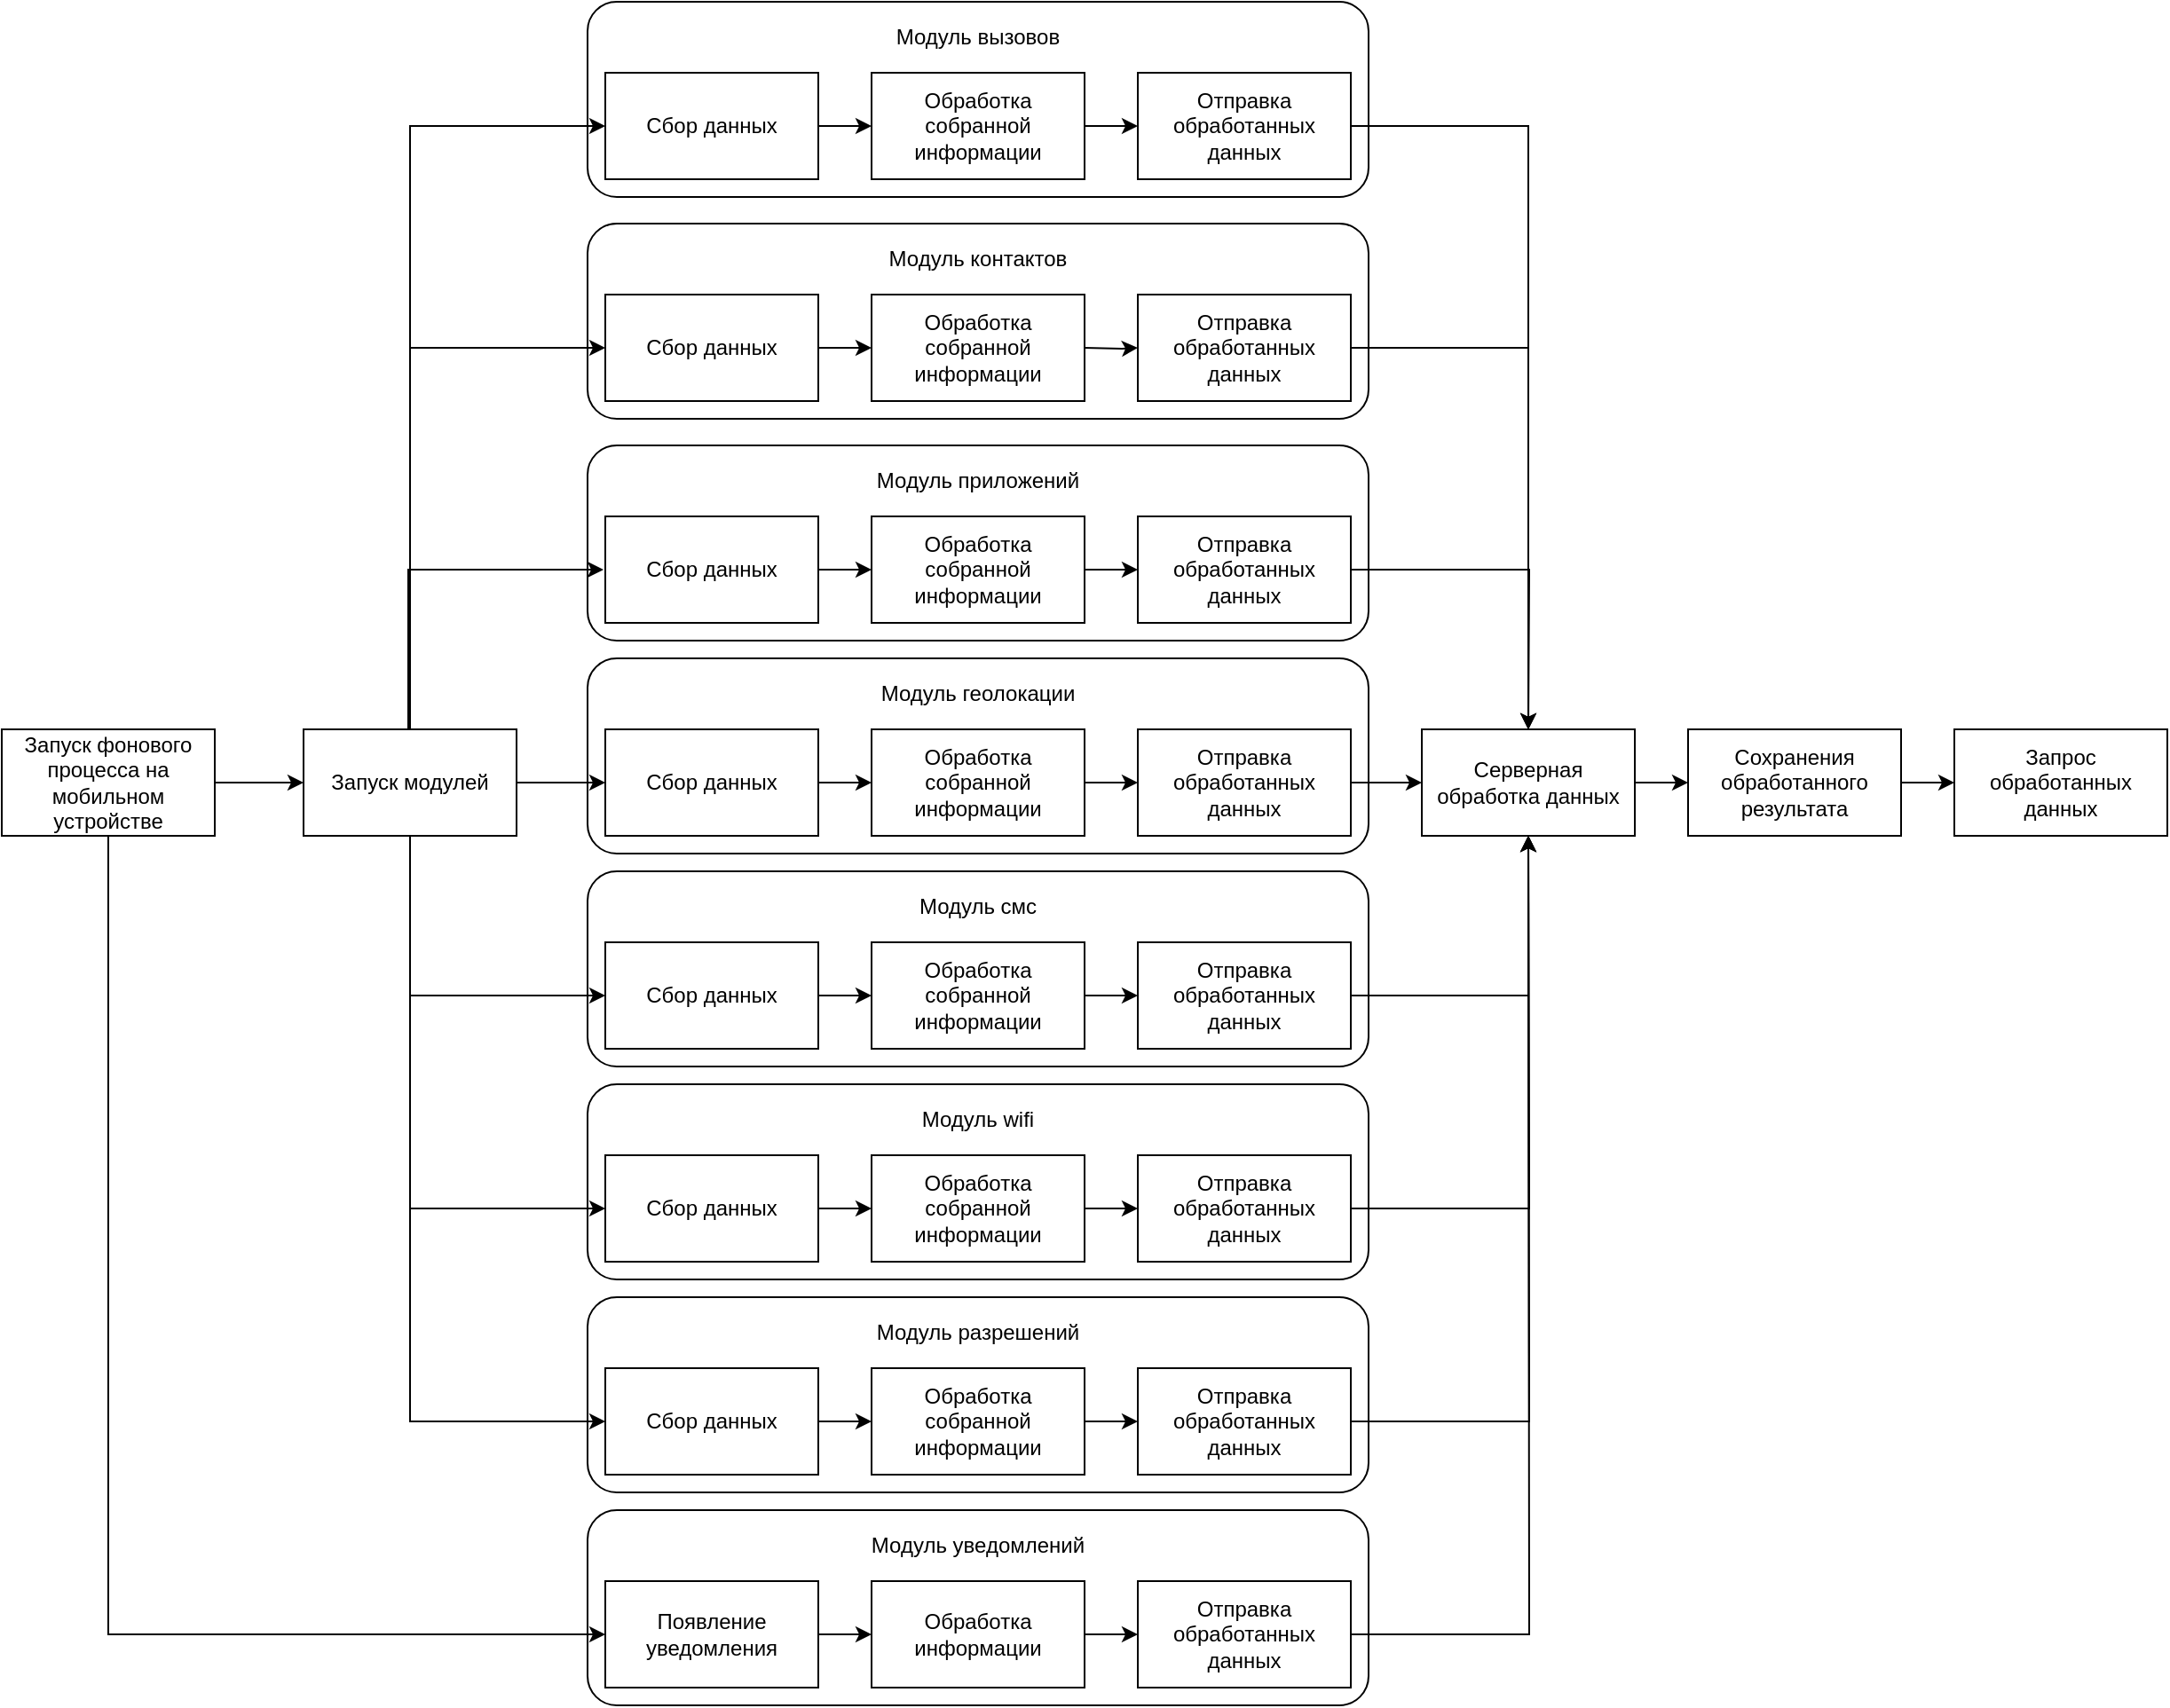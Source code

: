 <mxfile version="14.1.9" type="device"><diagram id="mnSUJkDrzFlQSvX6eg_O" name="Page-1"><mxGraphModel dx="2664" dy="875" grid="1" gridSize="10" guides="1" tooltips="1" connect="1" arrows="1" fold="1" page="1" pageScale="1" pageWidth="827" pageHeight="1169" math="0" shadow="0"><root><mxCell id="0"/><mxCell id="1" parent="0"/><mxCell id="_tsb7AVyKGkSQwB7FCr1-12" value="" style="rounded=1;whiteSpace=wrap;html=1;" vertex="1" parent="1"><mxGeometry x="50" y="300" width="440" height="110" as="geometry"/></mxCell><mxCell id="_tsb7AVyKGkSQwB7FCr1-74" value="" style="edgeStyle=orthogonalEdgeStyle;rounded=0;orthogonalLoop=1;jettySize=auto;html=1;" edge="1" parent="1" source="_tsb7AVyKGkSQwB7FCr1-1" target="_tsb7AVyKGkSQwB7FCr1-71"><mxGeometry relative="1" as="geometry"/></mxCell><mxCell id="_tsb7AVyKGkSQwB7FCr1-1" value="Запуск фонового процесса на мобильном устройстве" style="rounded=0;whiteSpace=wrap;html=1;" vertex="1" parent="1"><mxGeometry x="-280" y="460" width="120" height="60" as="geometry"/></mxCell><mxCell id="_tsb7AVyKGkSQwB7FCr1-2" value="Сбор данных" style="rounded=0;whiteSpace=wrap;html=1;" vertex="1" parent="1"><mxGeometry x="60" y="340" width="120" height="60" as="geometry"/></mxCell><mxCell id="_tsb7AVyKGkSQwB7FCr1-11" value="" style="edgeStyle=orthogonalEdgeStyle;rounded=0;orthogonalLoop=1;jettySize=auto;html=1;" edge="1" parent="1" source="_tsb7AVyKGkSQwB7FCr1-3" target="_tsb7AVyKGkSQwB7FCr1-4"><mxGeometry relative="1" as="geometry"/></mxCell><mxCell id="_tsb7AVyKGkSQwB7FCr1-3" value="Обработка собранной информации" style="rounded=0;whiteSpace=wrap;html=1;" vertex="1" parent="1"><mxGeometry x="210" y="340" width="120" height="60" as="geometry"/></mxCell><mxCell id="_tsb7AVyKGkSQwB7FCr1-89" style="edgeStyle=orthogonalEdgeStyle;rounded=0;orthogonalLoop=1;jettySize=auto;html=1;" edge="1" parent="1" source="_tsb7AVyKGkSQwB7FCr1-4"><mxGeometry relative="1" as="geometry"><mxPoint x="580" y="460" as="targetPoint"/></mxGeometry></mxCell><mxCell id="_tsb7AVyKGkSQwB7FCr1-4" value="Отправка обработанных данных" style="rounded=0;whiteSpace=wrap;html=1;" vertex="1" parent="1"><mxGeometry x="360" y="340" width="120" height="60" as="geometry"/></mxCell><mxCell id="_tsb7AVyKGkSQwB7FCr1-85" value="" style="edgeStyle=orthogonalEdgeStyle;rounded=0;orthogonalLoop=1;jettySize=auto;html=1;" edge="1" parent="1" source="_tsb7AVyKGkSQwB7FCr1-5" target="_tsb7AVyKGkSQwB7FCr1-6"><mxGeometry relative="1" as="geometry"/></mxCell><mxCell id="_tsb7AVyKGkSQwB7FCr1-5" value="Серверная обработка данных" style="rounded=0;whiteSpace=wrap;html=1;" vertex="1" parent="1"><mxGeometry x="520" y="460" width="120" height="60" as="geometry"/></mxCell><mxCell id="_tsb7AVyKGkSQwB7FCr1-86" value="" style="edgeStyle=orthogonalEdgeStyle;rounded=0;orthogonalLoop=1;jettySize=auto;html=1;" edge="1" parent="1" source="_tsb7AVyKGkSQwB7FCr1-6" target="_tsb7AVyKGkSQwB7FCr1-9"><mxGeometry relative="1" as="geometry"/></mxCell><mxCell id="_tsb7AVyKGkSQwB7FCr1-6" value="Сохранения обработанного результата" style="rounded=0;whiteSpace=wrap;html=1;" vertex="1" parent="1"><mxGeometry x="670" y="460" width="120" height="60" as="geometry"/></mxCell><mxCell id="_tsb7AVyKGkSQwB7FCr1-9" value="Запрос обработанных данных" style="rounded=0;whiteSpace=wrap;html=1;" vertex="1" parent="1"><mxGeometry x="820" y="460" width="120" height="60" as="geometry"/></mxCell><mxCell id="_tsb7AVyKGkSQwB7FCr1-10" value="" style="endArrow=classic;html=1;exitX=1;exitY=0.5;exitDx=0;exitDy=0;entryX=0;entryY=0.5;entryDx=0;entryDy=0;" edge="1" parent="1" source="_tsb7AVyKGkSQwB7FCr1-2" target="_tsb7AVyKGkSQwB7FCr1-3"><mxGeometry width="50" height="50" relative="1" as="geometry"><mxPoint x="220" y="440" as="sourcePoint"/><mxPoint x="270" y="390" as="targetPoint"/></mxGeometry></mxCell><mxCell id="_tsb7AVyKGkSQwB7FCr1-13" value="Модуль приложений" style="text;html=1;strokeColor=none;fillColor=none;align=center;verticalAlign=middle;whiteSpace=wrap;rounded=0;" vertex="1" parent="1"><mxGeometry x="200" y="310" width="140" height="20" as="geometry"/></mxCell><mxCell id="_tsb7AVyKGkSQwB7FCr1-14" value="" style="rounded=1;whiteSpace=wrap;html=1;" vertex="1" parent="1"><mxGeometry x="50" y="50" width="440" height="110" as="geometry"/></mxCell><mxCell id="_tsb7AVyKGkSQwB7FCr1-15" value="Сбор данных" style="rounded=0;whiteSpace=wrap;html=1;" vertex="1" parent="1"><mxGeometry x="60" y="90" width="120" height="60" as="geometry"/></mxCell><mxCell id="_tsb7AVyKGkSQwB7FCr1-16" value="" style="edgeStyle=orthogonalEdgeStyle;rounded=0;orthogonalLoop=1;jettySize=auto;html=1;" edge="1" parent="1" source="_tsb7AVyKGkSQwB7FCr1-17" target="_tsb7AVyKGkSQwB7FCr1-18"><mxGeometry relative="1" as="geometry"/></mxCell><mxCell id="_tsb7AVyKGkSQwB7FCr1-17" value="Обработка собранной информации" style="rounded=0;whiteSpace=wrap;html=1;" vertex="1" parent="1"><mxGeometry x="210" y="90" width="120" height="60" as="geometry"/></mxCell><mxCell id="_tsb7AVyKGkSQwB7FCr1-87" style="edgeStyle=orthogonalEdgeStyle;rounded=0;orthogonalLoop=1;jettySize=auto;html=1;entryX=0.5;entryY=0;entryDx=0;entryDy=0;" edge="1" parent="1" source="_tsb7AVyKGkSQwB7FCr1-18" target="_tsb7AVyKGkSQwB7FCr1-5"><mxGeometry relative="1" as="geometry"/></mxCell><mxCell id="_tsb7AVyKGkSQwB7FCr1-18" value="Отправка обработанных данных" style="rounded=0;whiteSpace=wrap;html=1;" vertex="1" parent="1"><mxGeometry x="360" y="90" width="120" height="60" as="geometry"/></mxCell><mxCell id="_tsb7AVyKGkSQwB7FCr1-19" value="" style="endArrow=classic;html=1;exitX=1;exitY=0.5;exitDx=0;exitDy=0;entryX=0;entryY=0.5;entryDx=0;entryDy=0;" edge="1" parent="1" source="_tsb7AVyKGkSQwB7FCr1-15" target="_tsb7AVyKGkSQwB7FCr1-17"><mxGeometry width="50" height="50" relative="1" as="geometry"><mxPoint x="220" y="190" as="sourcePoint"/><mxPoint x="270" y="140" as="targetPoint"/></mxGeometry></mxCell><mxCell id="_tsb7AVyKGkSQwB7FCr1-20" value="Модуль вызовов" style="text;html=1;strokeColor=none;fillColor=none;align=center;verticalAlign=middle;whiteSpace=wrap;rounded=0;" vertex="1" parent="1"><mxGeometry x="200" y="60" width="140" height="20" as="geometry"/></mxCell><mxCell id="_tsb7AVyKGkSQwB7FCr1-29" value="" style="rounded=1;whiteSpace=wrap;html=1;" vertex="1" parent="1"><mxGeometry x="50" y="175" width="440" height="110" as="geometry"/></mxCell><mxCell id="_tsb7AVyKGkSQwB7FCr1-30" value="Сбор данных" style="rounded=0;whiteSpace=wrap;html=1;" vertex="1" parent="1"><mxGeometry x="60" y="215" width="120" height="60" as="geometry"/></mxCell><mxCell id="_tsb7AVyKGkSQwB7FCr1-31" value="" style="edgeStyle=orthogonalEdgeStyle;rounded=0;orthogonalLoop=1;jettySize=auto;html=1;" edge="1" parent="1" target="_tsb7AVyKGkSQwB7FCr1-33"><mxGeometry relative="1" as="geometry"><mxPoint x="330" y="245" as="sourcePoint"/></mxGeometry></mxCell><mxCell id="_tsb7AVyKGkSQwB7FCr1-32" value="Обработка собранной информации" style="rounded=0;whiteSpace=wrap;html=1;" vertex="1" parent="1"><mxGeometry x="210" y="215" width="120" height="60" as="geometry"/></mxCell><mxCell id="_tsb7AVyKGkSQwB7FCr1-88" style="edgeStyle=orthogonalEdgeStyle;rounded=0;orthogonalLoop=1;jettySize=auto;html=1;entryX=0.5;entryY=0;entryDx=0;entryDy=0;" edge="1" parent="1" source="_tsb7AVyKGkSQwB7FCr1-33" target="_tsb7AVyKGkSQwB7FCr1-5"><mxGeometry relative="1" as="geometry"/></mxCell><mxCell id="_tsb7AVyKGkSQwB7FCr1-33" value="Отправка обработанных данных" style="rounded=0;whiteSpace=wrap;html=1;" vertex="1" parent="1"><mxGeometry x="360" y="215" width="120" height="60" as="geometry"/></mxCell><mxCell id="_tsb7AVyKGkSQwB7FCr1-34" value="" style="endArrow=classic;html=1;exitX=1;exitY=0.5;exitDx=0;exitDy=0;entryX=0;entryY=0.5;entryDx=0;entryDy=0;" edge="1" parent="1" source="_tsb7AVyKGkSQwB7FCr1-30"><mxGeometry width="50" height="50" relative="1" as="geometry"><mxPoint x="220" y="315" as="sourcePoint"/><mxPoint x="210" y="245" as="targetPoint"/></mxGeometry></mxCell><mxCell id="_tsb7AVyKGkSQwB7FCr1-35" value="Модуль контактов" style="text;html=1;strokeColor=none;fillColor=none;align=center;verticalAlign=middle;whiteSpace=wrap;rounded=0;" vertex="1" parent="1"><mxGeometry x="200" y="185" width="140" height="20" as="geometry"/></mxCell><mxCell id="_tsb7AVyKGkSQwB7FCr1-36" value="" style="rounded=1;whiteSpace=wrap;html=1;" vertex="1" parent="1"><mxGeometry x="50" y="420" width="440" height="110" as="geometry"/></mxCell><mxCell id="_tsb7AVyKGkSQwB7FCr1-37" value="Сбор данных" style="rounded=0;whiteSpace=wrap;html=1;" vertex="1" parent="1"><mxGeometry x="60" y="460" width="120" height="60" as="geometry"/></mxCell><mxCell id="_tsb7AVyKGkSQwB7FCr1-38" value="" style="edgeStyle=orthogonalEdgeStyle;rounded=0;orthogonalLoop=1;jettySize=auto;html=1;" edge="1" parent="1" source="_tsb7AVyKGkSQwB7FCr1-39" target="_tsb7AVyKGkSQwB7FCr1-40"><mxGeometry relative="1" as="geometry"/></mxCell><mxCell id="_tsb7AVyKGkSQwB7FCr1-39" value="Обработка собранной информации" style="rounded=0;whiteSpace=wrap;html=1;" vertex="1" parent="1"><mxGeometry x="210" y="460" width="120" height="60" as="geometry"/></mxCell><mxCell id="_tsb7AVyKGkSQwB7FCr1-90" style="edgeStyle=orthogonalEdgeStyle;rounded=0;orthogonalLoop=1;jettySize=auto;html=1;exitX=1;exitY=0.5;exitDx=0;exitDy=0;" edge="1" parent="1" source="_tsb7AVyKGkSQwB7FCr1-40" target="_tsb7AVyKGkSQwB7FCr1-5"><mxGeometry relative="1" as="geometry"/></mxCell><mxCell id="_tsb7AVyKGkSQwB7FCr1-40" value="Отправка обработанных данных" style="rounded=0;whiteSpace=wrap;html=1;" vertex="1" parent="1"><mxGeometry x="360" y="460" width="120" height="60" as="geometry"/></mxCell><mxCell id="_tsb7AVyKGkSQwB7FCr1-41" value="" style="endArrow=classic;html=1;exitX=1;exitY=0.5;exitDx=0;exitDy=0;entryX=0;entryY=0.5;entryDx=0;entryDy=0;" edge="1" parent="1" source="_tsb7AVyKGkSQwB7FCr1-37" target="_tsb7AVyKGkSQwB7FCr1-39"><mxGeometry width="50" height="50" relative="1" as="geometry"><mxPoint x="220" y="560" as="sourcePoint"/><mxPoint x="270" y="510" as="targetPoint"/></mxGeometry></mxCell><mxCell id="_tsb7AVyKGkSQwB7FCr1-42" value="Модуль геолокации" style="text;html=1;strokeColor=none;fillColor=none;align=center;verticalAlign=middle;whiteSpace=wrap;rounded=0;" vertex="1" parent="1"><mxGeometry x="200" y="430" width="140" height="20" as="geometry"/></mxCell><mxCell id="_tsb7AVyKGkSQwB7FCr1-43" value="" style="rounded=1;whiteSpace=wrap;html=1;" vertex="1" parent="1"><mxGeometry x="50" y="540" width="440" height="110" as="geometry"/></mxCell><mxCell id="_tsb7AVyKGkSQwB7FCr1-44" value="Сбор данных" style="rounded=0;whiteSpace=wrap;html=1;" vertex="1" parent="1"><mxGeometry x="60" y="580" width="120" height="60" as="geometry"/></mxCell><mxCell id="_tsb7AVyKGkSQwB7FCr1-45" value="" style="edgeStyle=orthogonalEdgeStyle;rounded=0;orthogonalLoop=1;jettySize=auto;html=1;" edge="1" parent="1" source="_tsb7AVyKGkSQwB7FCr1-46" target="_tsb7AVyKGkSQwB7FCr1-47"><mxGeometry relative="1" as="geometry"/></mxCell><mxCell id="_tsb7AVyKGkSQwB7FCr1-46" value="Обработка собранной информации" style="rounded=0;whiteSpace=wrap;html=1;" vertex="1" parent="1"><mxGeometry x="210" y="580" width="120" height="60" as="geometry"/></mxCell><mxCell id="_tsb7AVyKGkSQwB7FCr1-91" style="edgeStyle=orthogonalEdgeStyle;rounded=0;orthogonalLoop=1;jettySize=auto;html=1;entryX=0.5;entryY=1;entryDx=0;entryDy=0;" edge="1" parent="1" source="_tsb7AVyKGkSQwB7FCr1-47" target="_tsb7AVyKGkSQwB7FCr1-5"><mxGeometry relative="1" as="geometry"/></mxCell><mxCell id="_tsb7AVyKGkSQwB7FCr1-47" value="Отправка обработанных данных" style="rounded=0;whiteSpace=wrap;html=1;" vertex="1" parent="1"><mxGeometry x="360" y="580" width="120" height="60" as="geometry"/></mxCell><mxCell id="_tsb7AVyKGkSQwB7FCr1-48" value="" style="endArrow=classic;html=1;exitX=1;exitY=0.5;exitDx=0;exitDy=0;entryX=0;entryY=0.5;entryDx=0;entryDy=0;" edge="1" parent="1" source="_tsb7AVyKGkSQwB7FCr1-44" target="_tsb7AVyKGkSQwB7FCr1-46"><mxGeometry width="50" height="50" relative="1" as="geometry"><mxPoint x="220" y="680" as="sourcePoint"/><mxPoint x="270" y="630" as="targetPoint"/></mxGeometry></mxCell><mxCell id="_tsb7AVyKGkSQwB7FCr1-49" value="Модуль смс" style="text;html=1;strokeColor=none;fillColor=none;align=center;verticalAlign=middle;whiteSpace=wrap;rounded=0;" vertex="1" parent="1"><mxGeometry x="200" y="550" width="140" height="20" as="geometry"/></mxCell><mxCell id="_tsb7AVyKGkSQwB7FCr1-50" value="" style="rounded=1;whiteSpace=wrap;html=1;" vertex="1" parent="1"><mxGeometry x="50" y="660" width="440" height="110" as="geometry"/></mxCell><mxCell id="_tsb7AVyKGkSQwB7FCr1-51" value="Сбор данных" style="rounded=0;whiteSpace=wrap;html=1;" vertex="1" parent="1"><mxGeometry x="60" y="700" width="120" height="60" as="geometry"/></mxCell><mxCell id="_tsb7AVyKGkSQwB7FCr1-52" value="" style="edgeStyle=orthogonalEdgeStyle;rounded=0;orthogonalLoop=1;jettySize=auto;html=1;" edge="1" parent="1" source="_tsb7AVyKGkSQwB7FCr1-53" target="_tsb7AVyKGkSQwB7FCr1-54"><mxGeometry relative="1" as="geometry"/></mxCell><mxCell id="_tsb7AVyKGkSQwB7FCr1-53" value="Обработка собранной информации" style="rounded=0;whiteSpace=wrap;html=1;" vertex="1" parent="1"><mxGeometry x="210" y="700" width="120" height="60" as="geometry"/></mxCell><mxCell id="_tsb7AVyKGkSQwB7FCr1-92" style="edgeStyle=orthogonalEdgeStyle;rounded=0;orthogonalLoop=1;jettySize=auto;html=1;" edge="1" parent="1" source="_tsb7AVyKGkSQwB7FCr1-54"><mxGeometry relative="1" as="geometry"><mxPoint x="580" y="520" as="targetPoint"/></mxGeometry></mxCell><mxCell id="_tsb7AVyKGkSQwB7FCr1-54" value="Отправка обработанных данных" style="rounded=0;whiteSpace=wrap;html=1;" vertex="1" parent="1"><mxGeometry x="360" y="700" width="120" height="60" as="geometry"/></mxCell><mxCell id="_tsb7AVyKGkSQwB7FCr1-55" value="" style="endArrow=classic;html=1;exitX=1;exitY=0.5;exitDx=0;exitDy=0;entryX=0;entryY=0.5;entryDx=0;entryDy=0;" edge="1" parent="1" source="_tsb7AVyKGkSQwB7FCr1-51" target="_tsb7AVyKGkSQwB7FCr1-53"><mxGeometry width="50" height="50" relative="1" as="geometry"><mxPoint x="220" y="800" as="sourcePoint"/><mxPoint x="270" y="750" as="targetPoint"/></mxGeometry></mxCell><mxCell id="_tsb7AVyKGkSQwB7FCr1-56" value="Модуль wifi" style="text;html=1;strokeColor=none;fillColor=none;align=center;verticalAlign=middle;whiteSpace=wrap;rounded=0;" vertex="1" parent="1"><mxGeometry x="200" y="670" width="140" height="20" as="geometry"/></mxCell><mxCell id="_tsb7AVyKGkSQwB7FCr1-57" value="" style="rounded=1;whiteSpace=wrap;html=1;" vertex="1" parent="1"><mxGeometry x="50" y="780" width="440" height="110" as="geometry"/></mxCell><mxCell id="_tsb7AVyKGkSQwB7FCr1-58" value="Сбор данных" style="rounded=0;whiteSpace=wrap;html=1;" vertex="1" parent="1"><mxGeometry x="60" y="820" width="120" height="60" as="geometry"/></mxCell><mxCell id="_tsb7AVyKGkSQwB7FCr1-59" value="" style="edgeStyle=orthogonalEdgeStyle;rounded=0;orthogonalLoop=1;jettySize=auto;html=1;" edge="1" parent="1" source="_tsb7AVyKGkSQwB7FCr1-60" target="_tsb7AVyKGkSQwB7FCr1-61"><mxGeometry relative="1" as="geometry"/></mxCell><mxCell id="_tsb7AVyKGkSQwB7FCr1-60" value="Обработка собранной информации" style="rounded=0;whiteSpace=wrap;html=1;" vertex="1" parent="1"><mxGeometry x="210" y="820" width="120" height="60" as="geometry"/></mxCell><mxCell id="_tsb7AVyKGkSQwB7FCr1-93" style="edgeStyle=orthogonalEdgeStyle;rounded=0;orthogonalLoop=1;jettySize=auto;html=1;" edge="1" parent="1" source="_tsb7AVyKGkSQwB7FCr1-61"><mxGeometry relative="1" as="geometry"><mxPoint x="580" y="520" as="targetPoint"/></mxGeometry></mxCell><mxCell id="_tsb7AVyKGkSQwB7FCr1-61" value="Отправка обработанных данных" style="rounded=0;whiteSpace=wrap;html=1;" vertex="1" parent="1"><mxGeometry x="360" y="820" width="120" height="60" as="geometry"/></mxCell><mxCell id="_tsb7AVyKGkSQwB7FCr1-62" value="" style="endArrow=classic;html=1;exitX=1;exitY=0.5;exitDx=0;exitDy=0;entryX=0;entryY=0.5;entryDx=0;entryDy=0;" edge="1" parent="1" source="_tsb7AVyKGkSQwB7FCr1-58" target="_tsb7AVyKGkSQwB7FCr1-60"><mxGeometry width="50" height="50" relative="1" as="geometry"><mxPoint x="220" y="920" as="sourcePoint"/><mxPoint x="270" y="870" as="targetPoint"/></mxGeometry></mxCell><mxCell id="_tsb7AVyKGkSQwB7FCr1-63" value="Модуль разрешений" style="text;html=1;strokeColor=none;fillColor=none;align=center;verticalAlign=middle;whiteSpace=wrap;rounded=0;" vertex="1" parent="1"><mxGeometry x="200" y="790" width="140" height="20" as="geometry"/></mxCell><mxCell id="_tsb7AVyKGkSQwB7FCr1-64" value="" style="rounded=1;whiteSpace=wrap;html=1;" vertex="1" parent="1"><mxGeometry x="50" y="900" width="440" height="110" as="geometry"/></mxCell><mxCell id="_tsb7AVyKGkSQwB7FCr1-65" value="Появление уведомления" style="rounded=0;whiteSpace=wrap;html=1;" vertex="1" parent="1"><mxGeometry x="60" y="940" width="120" height="60" as="geometry"/></mxCell><mxCell id="_tsb7AVyKGkSQwB7FCr1-66" value="" style="edgeStyle=orthogonalEdgeStyle;rounded=0;orthogonalLoop=1;jettySize=auto;html=1;" edge="1" parent="1" source="_tsb7AVyKGkSQwB7FCr1-67" target="_tsb7AVyKGkSQwB7FCr1-68"><mxGeometry relative="1" as="geometry"/></mxCell><mxCell id="_tsb7AVyKGkSQwB7FCr1-67" value="Обработка информации" style="rounded=0;whiteSpace=wrap;html=1;" vertex="1" parent="1"><mxGeometry x="210" y="940" width="120" height="60" as="geometry"/></mxCell><mxCell id="_tsb7AVyKGkSQwB7FCr1-94" style="edgeStyle=orthogonalEdgeStyle;rounded=0;orthogonalLoop=1;jettySize=auto;html=1;" edge="1" parent="1" source="_tsb7AVyKGkSQwB7FCr1-68"><mxGeometry relative="1" as="geometry"><mxPoint x="580" y="520" as="targetPoint"/></mxGeometry></mxCell><mxCell id="_tsb7AVyKGkSQwB7FCr1-68" value="Отправка обработанных данных" style="rounded=0;whiteSpace=wrap;html=1;" vertex="1" parent="1"><mxGeometry x="360" y="940" width="120" height="60" as="geometry"/></mxCell><mxCell id="_tsb7AVyKGkSQwB7FCr1-69" value="" style="endArrow=classic;html=1;exitX=1;exitY=0.5;exitDx=0;exitDy=0;entryX=0;entryY=0.5;entryDx=0;entryDy=0;" edge="1" parent="1" source="_tsb7AVyKGkSQwB7FCr1-65" target="_tsb7AVyKGkSQwB7FCr1-67"><mxGeometry width="50" height="50" relative="1" as="geometry"><mxPoint x="220" y="1040" as="sourcePoint"/><mxPoint x="270" y="990" as="targetPoint"/></mxGeometry></mxCell><mxCell id="_tsb7AVyKGkSQwB7FCr1-70" value="Модуль уведомлений" style="text;html=1;strokeColor=none;fillColor=none;align=center;verticalAlign=middle;whiteSpace=wrap;rounded=0;" vertex="1" parent="1"><mxGeometry x="200" y="910" width="140" height="20" as="geometry"/></mxCell><mxCell id="_tsb7AVyKGkSQwB7FCr1-75" style="edgeStyle=orthogonalEdgeStyle;rounded=0;orthogonalLoop=1;jettySize=auto;html=1;exitX=0.5;exitY=0;exitDx=0;exitDy=0;entryX=0;entryY=0.5;entryDx=0;entryDy=0;" edge="1" parent="1"><mxGeometry relative="1" as="geometry"><mxPoint x="-51" y="460" as="sourcePoint"/><mxPoint x="59" y="370" as="targetPoint"/><Array as="points"><mxPoint x="-51" y="370"/></Array></mxGeometry></mxCell><mxCell id="_tsb7AVyKGkSQwB7FCr1-76" style="edgeStyle=orthogonalEdgeStyle;rounded=0;orthogonalLoop=1;jettySize=auto;html=1;entryX=0;entryY=0.5;entryDx=0;entryDy=0;exitX=0.5;exitY=0;exitDx=0;exitDy=0;" edge="1" parent="1" source="_tsb7AVyKGkSQwB7FCr1-71" target="_tsb7AVyKGkSQwB7FCr1-15"><mxGeometry relative="1" as="geometry"/></mxCell><mxCell id="_tsb7AVyKGkSQwB7FCr1-77" style="edgeStyle=orthogonalEdgeStyle;rounded=0;orthogonalLoop=1;jettySize=auto;html=1;entryX=0;entryY=0.5;entryDx=0;entryDy=0;" edge="1" parent="1" source="_tsb7AVyKGkSQwB7FCr1-71" target="_tsb7AVyKGkSQwB7FCr1-30"><mxGeometry relative="1" as="geometry"><Array as="points"><mxPoint x="-50" y="245"/></Array></mxGeometry></mxCell><mxCell id="_tsb7AVyKGkSQwB7FCr1-78" style="edgeStyle=orthogonalEdgeStyle;rounded=0;orthogonalLoop=1;jettySize=auto;html=1;exitX=1;exitY=0.5;exitDx=0;exitDy=0;entryX=0;entryY=0.5;entryDx=0;entryDy=0;" edge="1" parent="1" source="_tsb7AVyKGkSQwB7FCr1-71" target="_tsb7AVyKGkSQwB7FCr1-37"><mxGeometry relative="1" as="geometry"/></mxCell><mxCell id="_tsb7AVyKGkSQwB7FCr1-79" style="edgeStyle=orthogonalEdgeStyle;rounded=0;orthogonalLoop=1;jettySize=auto;html=1;exitX=0.5;exitY=1;exitDx=0;exitDy=0;entryX=0;entryY=0.5;entryDx=0;entryDy=0;" edge="1" parent="1" source="_tsb7AVyKGkSQwB7FCr1-71" target="_tsb7AVyKGkSQwB7FCr1-44"><mxGeometry relative="1" as="geometry"><Array as="points"><mxPoint x="-50" y="610"/></Array></mxGeometry></mxCell><mxCell id="_tsb7AVyKGkSQwB7FCr1-80" style="edgeStyle=orthogonalEdgeStyle;rounded=0;orthogonalLoop=1;jettySize=auto;html=1;exitX=0.5;exitY=1;exitDx=0;exitDy=0;entryX=0;entryY=0.5;entryDx=0;entryDy=0;" edge="1" parent="1" source="_tsb7AVyKGkSQwB7FCr1-71" target="_tsb7AVyKGkSQwB7FCr1-51"><mxGeometry relative="1" as="geometry"/></mxCell><mxCell id="_tsb7AVyKGkSQwB7FCr1-81" style="edgeStyle=orthogonalEdgeStyle;rounded=0;orthogonalLoop=1;jettySize=auto;html=1;exitX=0.5;exitY=1;exitDx=0;exitDy=0;entryX=0;entryY=0.5;entryDx=0;entryDy=0;" edge="1" parent="1" source="_tsb7AVyKGkSQwB7FCr1-71" target="_tsb7AVyKGkSQwB7FCr1-58"><mxGeometry relative="1" as="geometry"/></mxCell><mxCell id="_tsb7AVyKGkSQwB7FCr1-71" value="Запуск модулей" style="rounded=0;whiteSpace=wrap;html=1;" vertex="1" parent="1"><mxGeometry x="-110" y="460" width="120" height="60" as="geometry"/></mxCell><mxCell id="_tsb7AVyKGkSQwB7FCr1-82" style="edgeStyle=orthogonalEdgeStyle;rounded=0;orthogonalLoop=1;jettySize=auto;html=1;exitX=0.5;exitY=1;exitDx=0;exitDy=0;entryX=0;entryY=0.5;entryDx=0;entryDy=0;" edge="1" parent="1" source="_tsb7AVyKGkSQwB7FCr1-1" target="_tsb7AVyKGkSQwB7FCr1-65"><mxGeometry relative="1" as="geometry"><Array as="points"><mxPoint x="-220" y="970"/></Array></mxGeometry></mxCell></root></mxGraphModel></diagram></mxfile>